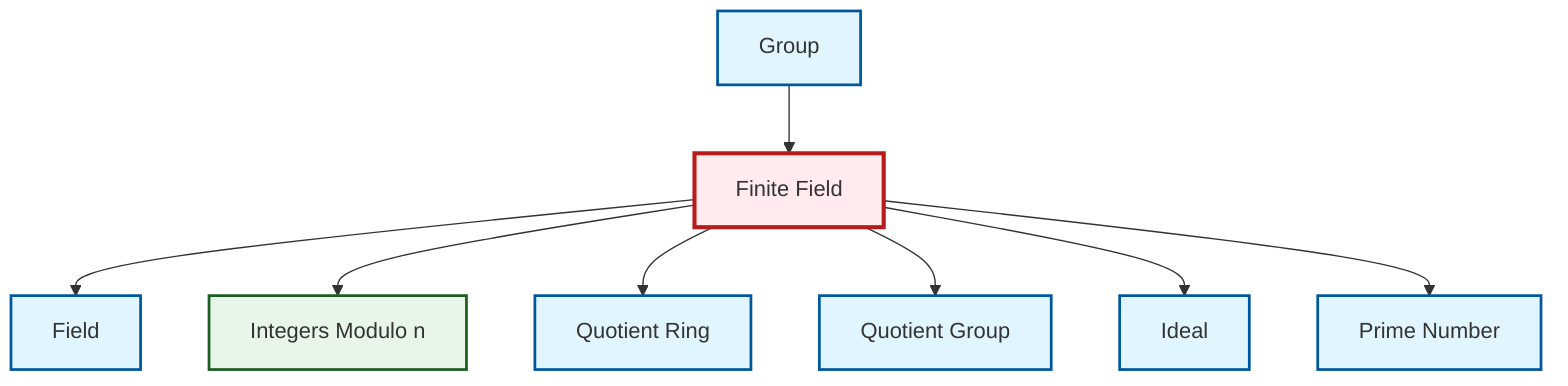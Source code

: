 graph TD
    classDef definition fill:#e1f5fe,stroke:#01579b,stroke-width:2px
    classDef theorem fill:#f3e5f5,stroke:#4a148c,stroke-width:2px
    classDef axiom fill:#fff3e0,stroke:#e65100,stroke-width:2px
    classDef example fill:#e8f5e9,stroke:#1b5e20,stroke-width:2px
    classDef current fill:#ffebee,stroke:#b71c1c,stroke-width:3px
    def-quotient-group["Quotient Group"]:::definition
    def-prime["Prime Number"]:::definition
    def-group["Group"]:::definition
    ex-finite-field["Finite Field"]:::example
    ex-quotient-integers-mod-n["Integers Modulo n"]:::example
    def-ideal["Ideal"]:::definition
    def-field["Field"]:::definition
    def-quotient-ring["Quotient Ring"]:::definition
    ex-finite-field --> def-field
    ex-finite-field --> ex-quotient-integers-mod-n
    ex-finite-field --> def-quotient-ring
    ex-finite-field --> def-quotient-group
    ex-finite-field --> def-ideal
    ex-finite-field --> def-prime
    def-group --> ex-finite-field
    class ex-finite-field current